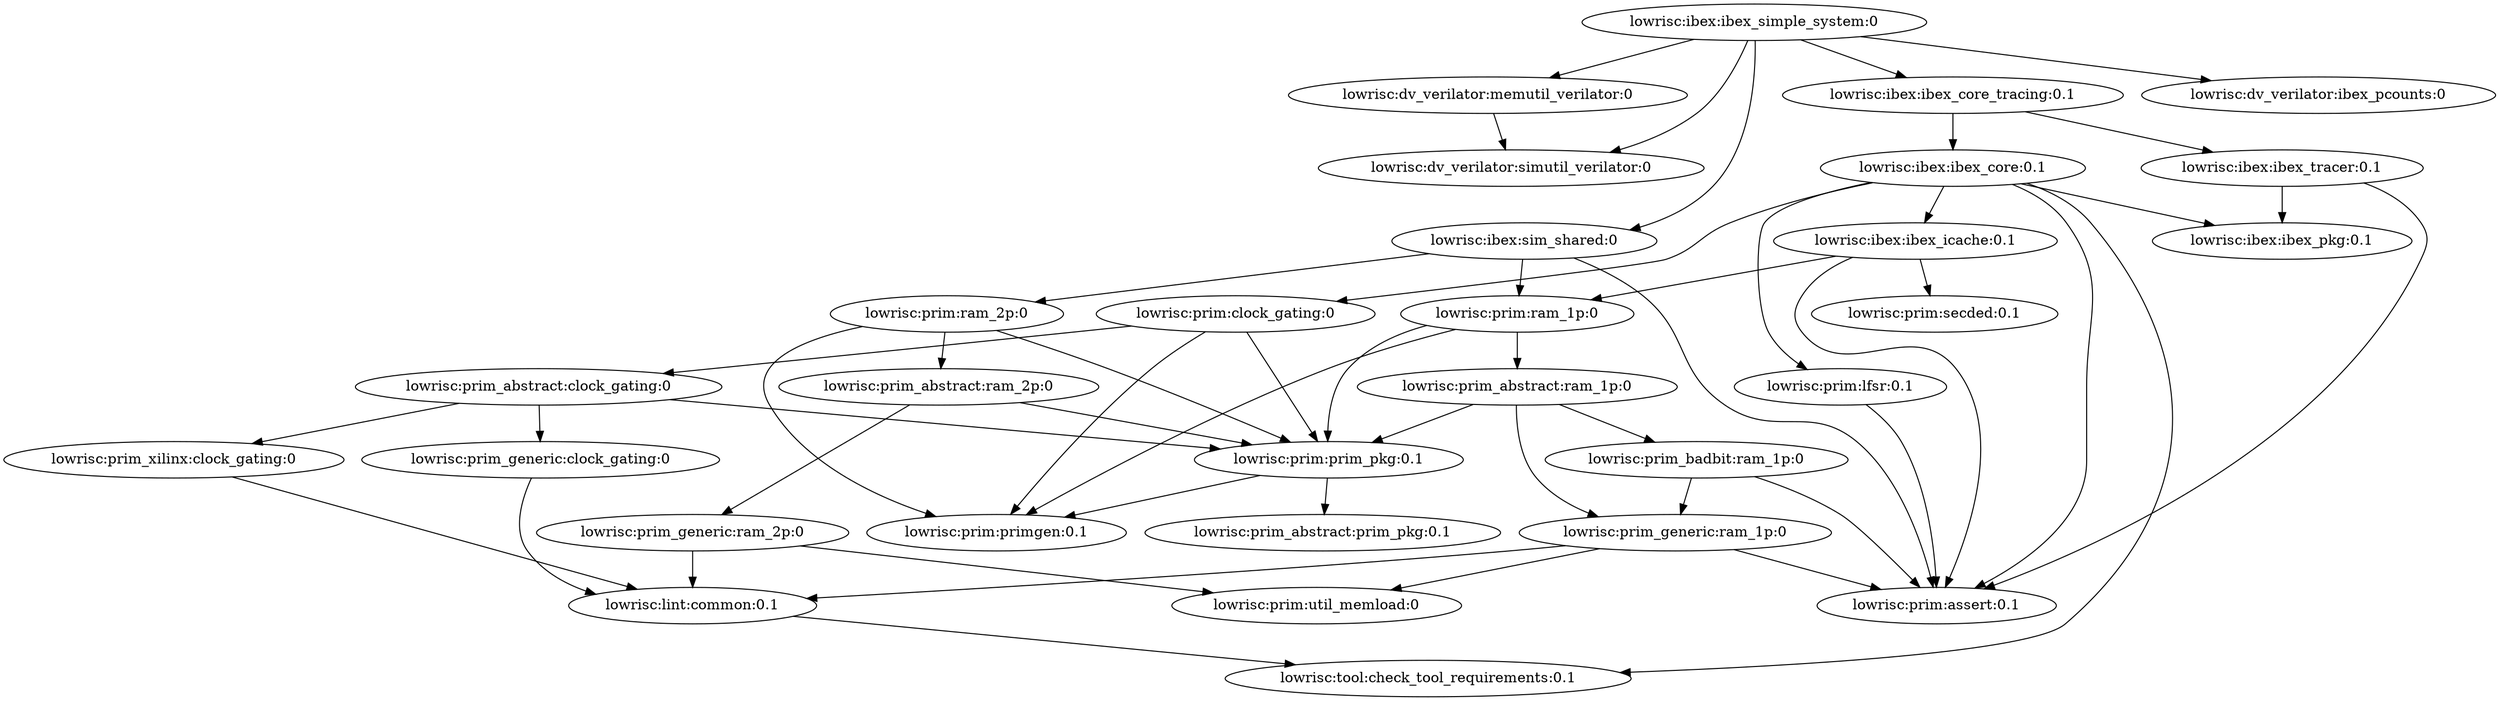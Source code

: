 digraph dependencies {
"lowrisc:ibex:ibex_simple_system:0"->"lowrisc:dv_verilator:simutil_verilator:0"
"lowrisc:ibex:ibex_simple_system:0"->"lowrisc:ibex:sim_shared:0"
"lowrisc:ibex:ibex_simple_system:0"->"lowrisc:ibex:ibex_core_tracing:0.1"
"lowrisc:ibex:ibex_simple_system:0"->"lowrisc:dv_verilator:memutil_verilator:0"
"lowrisc:ibex:ibex_simple_system:0"->"lowrisc:dv_verilator:ibex_pcounts:0"
"lowrisc:ibex:sim_shared:0"->"lowrisc:prim:assert:0.1"
"lowrisc:ibex:sim_shared:0"->"lowrisc:prim:ram_1p:0"
"lowrisc:ibex:sim_shared:0"->"lowrisc:prim:ram_2p:0"
"lowrisc:prim:ram_2p:0"->"lowrisc:prim_abstract:ram_2p:0"
"lowrisc:prim:ram_2p:0"->"lowrisc:prim:prim_pkg:0.1"
"lowrisc:prim:ram_2p:0"->"lowrisc:prim:primgen:0.1"
"lowrisc:prim_abstract:ram_2p:0"->"lowrisc:prim_generic:ram_2p:0"
"lowrisc:prim_abstract:ram_2p:0"->"lowrisc:prim:prim_pkg:0.1"
"lowrisc:prim_generic:ram_2p:0"->"lowrisc:lint:common:0.1"
"lowrisc:prim_generic:ram_2p:0"->"lowrisc:prim:util_memload:0"
"lowrisc:lint:common:0.1"->"lowrisc:tool:check_tool_requirements:0.1"
"lowrisc:prim:prim_pkg:0.1"->"lowrisc:prim:primgen:0.1"
"lowrisc:prim:prim_pkg:0.1"->"lowrisc:prim_abstract:prim_pkg:0.1"
"lowrisc:prim:ram_1p:0"->"lowrisc:prim:prim_pkg:0.1"
"lowrisc:prim:ram_1p:0"->"lowrisc:prim:primgen:0.1"
"lowrisc:prim:ram_1p:0"->"lowrisc:prim_abstract:ram_1p:0"
"lowrisc:prim_abstract:ram_1p:0"->"lowrisc:prim_generic:ram_1p:0"
"lowrisc:prim_abstract:ram_1p:0"->"lowrisc:prim:prim_pkg:0.1"
"lowrisc:prim_abstract:ram_1p:0"->"lowrisc:prim_badbit:ram_1p:0"
"lowrisc:prim_generic:ram_1p:0"->"lowrisc:lint:common:0.1"
"lowrisc:prim_generic:ram_1p:0"->"lowrisc:prim:util_memload:0"
"lowrisc:prim_generic:ram_1p:0"->"lowrisc:prim:assert:0.1"
"lowrisc:prim_badbit:ram_1p:0"->"lowrisc:prim:assert:0.1"
"lowrisc:prim_badbit:ram_1p:0"->"lowrisc:prim_generic:ram_1p:0"
"lowrisc:ibex:ibex_core_tracing:0.1"->"lowrisc:ibex:ibex_core:0.1"
"lowrisc:ibex:ibex_core_tracing:0.1"->"lowrisc:ibex:ibex_tracer:0.1"
"lowrisc:ibex:ibex_tracer:0.1"->"lowrisc:prim:assert:0.1"
"lowrisc:ibex:ibex_tracer:0.1"->"lowrisc:ibex:ibex_pkg:0.1"
"lowrisc:ibex:ibex_core:0.1"->"lowrisc:ibex:ibex_icache:0.1"
"lowrisc:ibex:ibex_core:0.1"->"lowrisc:prim:assert:0.1"
"lowrisc:ibex:ibex_core:0.1"->"lowrisc:prim:clock_gating:0"
"lowrisc:ibex:ibex_core:0.1"->"lowrisc:ibex:ibex_pkg:0.1"
"lowrisc:ibex:ibex_core:0.1"->"lowrisc:tool:check_tool_requirements:0.1"
"lowrisc:ibex:ibex_core:0.1"->"lowrisc:prim:lfsr:0.1"
"lowrisc:ibex:ibex_icache:0.1"->"lowrisc:prim:assert:0.1"
"lowrisc:ibex:ibex_icache:0.1"->"lowrisc:prim:ram_1p:0"
"lowrisc:ibex:ibex_icache:0.1"->"lowrisc:prim:secded:0.1"
"lowrisc:prim:lfsr:0.1"->"lowrisc:prim:assert:0.1"
"lowrisc:prim:clock_gating:0"->"lowrisc:prim_abstract:clock_gating:0"
"lowrisc:prim:clock_gating:0"->"lowrisc:prim:prim_pkg:0.1"
"lowrisc:prim:clock_gating:0"->"lowrisc:prim:primgen:0.1"
"lowrisc:prim_abstract:clock_gating:0"->"lowrisc:prim:prim_pkg:0.1"
"lowrisc:prim_abstract:clock_gating:0"->"lowrisc:prim_xilinx:clock_gating:0"
"lowrisc:prim_abstract:clock_gating:0"->"lowrisc:prim_generic:clock_gating:0"
"lowrisc:prim_xilinx:clock_gating:0"->"lowrisc:lint:common:0.1"
"lowrisc:prim_generic:clock_gating:0"->"lowrisc:lint:common:0.1"
"lowrisc:dv_verilator:memutil_verilator:0"->"lowrisc:dv_verilator:simutil_verilator:0"
}
